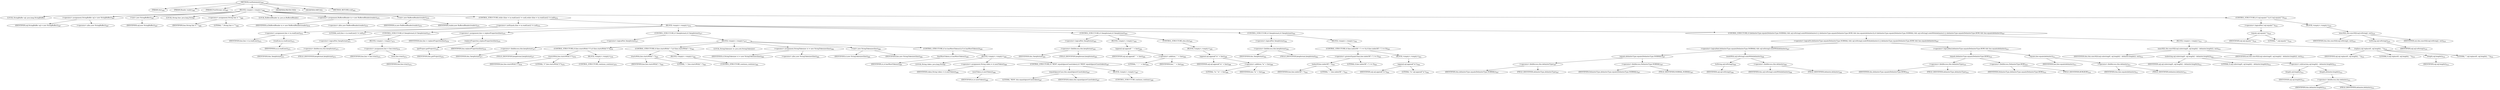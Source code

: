 digraph "runStatements" {  
"771" [label = <(METHOD,runStatements)<SUB>465</SUB>> ]
"54" [label = <(PARAM,this)<SUB>465</SUB>> ]
"772" [label = <(PARAM,Reader reader)<SUB>465</SUB>> ]
"773" [label = <(PARAM,PrintStream out)<SUB>465</SUB>> ]
"774" [label = <(BLOCK,&lt;empty&gt;,&lt;empty&gt;)<SUB>466</SUB>> ]
"50" [label = <(LOCAL,StringBuffer sql: java.lang.StringBuffer)> ]
"775" [label = <(&lt;operator&gt;.assignment,StringBuffer sql = new StringBuffer())<SUB>467</SUB>> ]
"776" [label = <(IDENTIFIER,sql,StringBuffer sql = new StringBuffer())<SUB>467</SUB>> ]
"777" [label = <(&lt;operator&gt;.alloc,new StringBuffer())<SUB>467</SUB>> ]
"778" [label = <(&lt;init&gt;,new StringBuffer())<SUB>467</SUB>> ]
"49" [label = <(IDENTIFIER,sql,new StringBuffer())<SUB>467</SUB>> ]
"779" [label = <(LOCAL,String line: java.lang.String)> ]
"780" [label = <(&lt;operator&gt;.assignment,String line = &quot;&quot;)<SUB>468</SUB>> ]
"781" [label = <(IDENTIFIER,line,String line = &quot;&quot;)<SUB>468</SUB>> ]
"782" [label = <(LITERAL,&quot;&quot;,String line = &quot;&quot;)<SUB>468</SUB>> ]
"52" [label = <(LOCAL,BufferedReader in: java.io.BufferedReader)> ]
"783" [label = <(&lt;operator&gt;.assignment,BufferedReader in = new BufferedReader(reader))<SUB>470</SUB>> ]
"784" [label = <(IDENTIFIER,in,BufferedReader in = new BufferedReader(reader))<SUB>470</SUB>> ]
"785" [label = <(&lt;operator&gt;.alloc,new BufferedReader(reader))<SUB>470</SUB>> ]
"786" [label = <(&lt;init&gt;,new BufferedReader(reader))<SUB>470</SUB>> ]
"51" [label = <(IDENTIFIER,in,new BufferedReader(reader))<SUB>470</SUB>> ]
"787" [label = <(IDENTIFIER,reader,new BufferedReader(reader))<SUB>470</SUB>> ]
"788" [label = <(CONTROL_STRUCTURE,while ((line = in.readLine()) != null),while ((line = in.readLine()) != null))<SUB>472</SUB>> ]
"789" [label = <(&lt;operator&gt;.notEquals,(line = in.readLine()) != null)<SUB>472</SUB>> ]
"790" [label = <(&lt;operator&gt;.assignment,line = in.readLine())<SUB>472</SUB>> ]
"791" [label = <(IDENTIFIER,line,line = in.readLine())<SUB>472</SUB>> ]
"792" [label = <(readLine,in.readLine())<SUB>472</SUB>> ]
"793" [label = <(IDENTIFIER,in,in.readLine())<SUB>472</SUB>> ]
"794" [label = <(LITERAL,null,(line = in.readLine()) != null)<SUB>472</SUB>> ]
"795" [label = <(BLOCK,&lt;empty&gt;,&lt;empty&gt;)<SUB>472</SUB>> ]
"796" [label = <(CONTROL_STRUCTURE,if (!keepformat),if (!keepformat))<SUB>473</SUB>> ]
"797" [label = <(&lt;operator&gt;.logicalNot,!keepformat)<SUB>473</SUB>> ]
"798" [label = <(&lt;operator&gt;.fieldAccess,this.keepformat)<SUB>473</SUB>> ]
"799" [label = <(IDENTIFIER,this,!keepformat)<SUB>473</SUB>> ]
"800" [label = <(FIELD_IDENTIFIER,keepformat,keepformat)<SUB>473</SUB>> ]
"801" [label = <(BLOCK,&lt;empty&gt;,&lt;empty&gt;)<SUB>473</SUB>> ]
"802" [label = <(&lt;operator&gt;.assignment,line = line.trim())<SUB>474</SUB>> ]
"803" [label = <(IDENTIFIER,line,line = line.trim())<SUB>474</SUB>> ]
"804" [label = <(trim,line.trim())<SUB>474</SUB>> ]
"805" [label = <(IDENTIFIER,line,line.trim())<SUB>474</SUB>> ]
"806" [label = <(&lt;operator&gt;.assignment,line = replaceProperties(line))<SUB>476</SUB>> ]
"807" [label = <(IDENTIFIER,line,line = replaceProperties(line))<SUB>476</SUB>> ]
"808" [label = <(replaceProperties,replaceProperties(line))<SUB>476</SUB>> ]
"809" [label = <(getProject,getProject())<SUB>476</SUB>> ]
"53" [label = <(IDENTIFIER,this,getProject())<SUB>476</SUB>> ]
"810" [label = <(IDENTIFIER,line,replaceProperties(line))<SUB>476</SUB>> ]
"811" [label = <(CONTROL_STRUCTURE,if (!keepformat),if (!keepformat))<SUB>477</SUB>> ]
"812" [label = <(&lt;operator&gt;.logicalNot,!keepformat)<SUB>477</SUB>> ]
"813" [label = <(&lt;operator&gt;.fieldAccess,this.keepformat)<SUB>477</SUB>> ]
"814" [label = <(IDENTIFIER,this,!keepformat)<SUB>477</SUB>> ]
"815" [label = <(FIELD_IDENTIFIER,keepformat,keepformat)<SUB>477</SUB>> ]
"816" [label = <(BLOCK,&lt;empty&gt;,&lt;empty&gt;)<SUB>477</SUB>> ]
"817" [label = <(CONTROL_STRUCTURE,if (line.startsWith(&quot;//&quot;)),if (line.startsWith(&quot;//&quot;)))<SUB>478</SUB>> ]
"818" [label = <(startsWith,line.startsWith(&quot;//&quot;))<SUB>478</SUB>> ]
"819" [label = <(IDENTIFIER,line,line.startsWith(&quot;//&quot;))<SUB>478</SUB>> ]
"820" [label = <(LITERAL,&quot;//&quot;,line.startsWith(&quot;//&quot;))<SUB>478</SUB>> ]
"821" [label = <(BLOCK,&lt;empty&gt;,&lt;empty&gt;)<SUB>478</SUB>> ]
"822" [label = <(CONTROL_STRUCTURE,continue;,continue;)<SUB>479</SUB>> ]
"823" [label = <(CONTROL_STRUCTURE,if (line.startsWith(&quot;--&quot;)),if (line.startsWith(&quot;--&quot;)))<SUB>481</SUB>> ]
"824" [label = <(startsWith,line.startsWith(&quot;--&quot;))<SUB>481</SUB>> ]
"825" [label = <(IDENTIFIER,line,line.startsWith(&quot;--&quot;))<SUB>481</SUB>> ]
"826" [label = <(LITERAL,&quot;--&quot;,line.startsWith(&quot;--&quot;))<SUB>481</SUB>> ]
"827" [label = <(BLOCK,&lt;empty&gt;,&lt;empty&gt;)<SUB>481</SUB>> ]
"828" [label = <(CONTROL_STRUCTURE,continue;,continue;)<SUB>482</SUB>> ]
"56" [label = <(LOCAL,StringTokenizer st: java.util.StringTokenizer)> ]
"829" [label = <(&lt;operator&gt;.assignment,StringTokenizer st = new StringTokenizer(line))<SUB>484</SUB>> ]
"830" [label = <(IDENTIFIER,st,StringTokenizer st = new StringTokenizer(line))<SUB>484</SUB>> ]
"831" [label = <(&lt;operator&gt;.alloc,new StringTokenizer(line))<SUB>484</SUB>> ]
"832" [label = <(&lt;init&gt;,new StringTokenizer(line))<SUB>484</SUB>> ]
"55" [label = <(IDENTIFIER,st,new StringTokenizer(line))<SUB>484</SUB>> ]
"833" [label = <(IDENTIFIER,line,new StringTokenizer(line))<SUB>484</SUB>> ]
"834" [label = <(CONTROL_STRUCTURE,if (st.hasMoreTokens()),if (st.hasMoreTokens()))<SUB>485</SUB>> ]
"835" [label = <(hasMoreTokens,st.hasMoreTokens())<SUB>485</SUB>> ]
"836" [label = <(IDENTIFIER,st,st.hasMoreTokens())<SUB>485</SUB>> ]
"837" [label = <(BLOCK,&lt;empty&gt;,&lt;empty&gt;)<SUB>485</SUB>> ]
"838" [label = <(LOCAL,String token: java.lang.String)> ]
"839" [label = <(&lt;operator&gt;.assignment,String token = st.nextToken())<SUB>486</SUB>> ]
"840" [label = <(IDENTIFIER,token,String token = st.nextToken())<SUB>486</SUB>> ]
"841" [label = <(nextToken,st.nextToken())<SUB>486</SUB>> ]
"842" [label = <(IDENTIFIER,st,st.nextToken())<SUB>486</SUB>> ]
"843" [label = <(CONTROL_STRUCTURE,if (&quot;REM&quot;.equalsIgnoreCase(token)),if (&quot;REM&quot;.equalsIgnoreCase(token)))<SUB>487</SUB>> ]
"844" [label = <(equalsIgnoreCase,this.equalsIgnoreCase(token))<SUB>487</SUB>> ]
"845" [label = <(LITERAL,&quot;REM&quot;,this.equalsIgnoreCase(token))<SUB>487</SUB>> ]
"846" [label = <(IDENTIFIER,token,this.equalsIgnoreCase(token))<SUB>487</SUB>> ]
"847" [label = <(BLOCK,&lt;empty&gt;,&lt;empty&gt;)<SUB>487</SUB>> ]
"848" [label = <(CONTROL_STRUCTURE,continue;,continue;)<SUB>488</SUB>> ]
"849" [label = <(CONTROL_STRUCTURE,if (!keepformat),if (!keepformat))<SUB>493</SUB>> ]
"850" [label = <(&lt;operator&gt;.logicalNot,!keepformat)<SUB>493</SUB>> ]
"851" [label = <(&lt;operator&gt;.fieldAccess,this.keepformat)<SUB>493</SUB>> ]
"852" [label = <(IDENTIFIER,this,!keepformat)<SUB>493</SUB>> ]
"853" [label = <(FIELD_IDENTIFIER,keepformat,keepformat)<SUB>493</SUB>> ]
"854" [label = <(BLOCK,&lt;empty&gt;,&lt;empty&gt;)<SUB>493</SUB>> ]
"855" [label = <(append,sql.append(&quot; &quot; + line))<SUB>494</SUB>> ]
"856" [label = <(IDENTIFIER,sql,sql.append(&quot; &quot; + line))<SUB>494</SUB>> ]
"857" [label = <(&lt;operator&gt;.addition,&quot; &quot; + line)<SUB>494</SUB>> ]
"858" [label = <(LITERAL,&quot; &quot;,&quot; &quot; + line)<SUB>494</SUB>> ]
"859" [label = <(IDENTIFIER,line,&quot; &quot; + line)<SUB>494</SUB>> ]
"860" [label = <(CONTROL_STRUCTURE,else,else)<SUB>495</SUB>> ]
"861" [label = <(BLOCK,&lt;empty&gt;,&lt;empty&gt;)<SUB>495</SUB>> ]
"862" [label = <(append,sql.append(&quot;\n&quot; + line))<SUB>496</SUB>> ]
"863" [label = <(IDENTIFIER,sql,sql.append(&quot;\n&quot; + line))<SUB>496</SUB>> ]
"864" [label = <(&lt;operator&gt;.addition,&quot;\n&quot; + line)<SUB>496</SUB>> ]
"865" [label = <(LITERAL,&quot;\n&quot;,&quot;\n&quot; + line)<SUB>496</SUB>> ]
"866" [label = <(IDENTIFIER,line,&quot;\n&quot; + line)<SUB>496</SUB>> ]
"867" [label = <(CONTROL_STRUCTURE,if (!keepformat),if (!keepformat))<SUB>502</SUB>> ]
"868" [label = <(&lt;operator&gt;.logicalNot,!keepformat)<SUB>502</SUB>> ]
"869" [label = <(&lt;operator&gt;.fieldAccess,this.keepformat)<SUB>502</SUB>> ]
"870" [label = <(IDENTIFIER,this,!keepformat)<SUB>502</SUB>> ]
"871" [label = <(FIELD_IDENTIFIER,keepformat,keepformat)<SUB>502</SUB>> ]
"872" [label = <(BLOCK,&lt;empty&gt;,&lt;empty&gt;)<SUB>502</SUB>> ]
"873" [label = <(CONTROL_STRUCTURE,if (line.indexOf(&quot;--&quot;) &gt;= 0),if (line.indexOf(&quot;--&quot;) &gt;= 0))<SUB>503</SUB>> ]
"874" [label = <(&lt;operator&gt;.greaterEqualsThan,line.indexOf(&quot;--&quot;) &gt;= 0)<SUB>503</SUB>> ]
"875" [label = <(indexOf,line.indexOf(&quot;--&quot;))<SUB>503</SUB>> ]
"876" [label = <(IDENTIFIER,line,line.indexOf(&quot;--&quot;))<SUB>503</SUB>> ]
"877" [label = <(LITERAL,&quot;--&quot;,line.indexOf(&quot;--&quot;))<SUB>503</SUB>> ]
"878" [label = <(LITERAL,0,line.indexOf(&quot;--&quot;) &gt;= 0)<SUB>503</SUB>> ]
"879" [label = <(BLOCK,&lt;empty&gt;,&lt;empty&gt;)<SUB>503</SUB>> ]
"880" [label = <(append,sql.append(&quot;\n&quot;))<SUB>504</SUB>> ]
"881" [label = <(IDENTIFIER,sql,sql.append(&quot;\n&quot;))<SUB>504</SUB>> ]
"882" [label = <(LITERAL,&quot;\n&quot;,sql.append(&quot;\n&quot;))<SUB>504</SUB>> ]
"883" [label = <(CONTROL_STRUCTURE,if ((delimiterType.equals(DelimiterType.NORMAL) &amp;&amp; sql.toString().endsWith(delimiter)) || (delimiterType.equals(DelimiterType.ROW) &amp;&amp; line.equals(delimiter))),if ((delimiterType.equals(DelimiterType.NORMAL) &amp;&amp; sql.toString().endsWith(delimiter)) || (delimiterType.equals(DelimiterType.ROW) &amp;&amp; line.equals(delimiter))))<SUB>507</SUB>> ]
"884" [label = <(&lt;operator&gt;.logicalOr,(delimiterType.equals(DelimiterType.NORMAL) &amp;&amp; sql.toString().endsWith(delimiter)) || (delimiterType.equals(DelimiterType.ROW) &amp;&amp; line.equals(delimiter)))<SUB>507</SUB>> ]
"885" [label = <(&lt;operator&gt;.logicalAnd,delimiterType.equals(DelimiterType.NORMAL) &amp;&amp; sql.toString().endsWith(delimiter))<SUB>507</SUB>> ]
"886" [label = <(equals,delimiterType.equals(DelimiterType.NORMAL))<SUB>507</SUB>> ]
"887" [label = <(&lt;operator&gt;.fieldAccess,this.delimiterType)<SUB>507</SUB>> ]
"888" [label = <(IDENTIFIER,this,delimiterType.equals(DelimiterType.NORMAL))<SUB>507</SUB>> ]
"889" [label = <(FIELD_IDENTIFIER,delimiterType,delimiterType)<SUB>507</SUB>> ]
"890" [label = <(&lt;operator&gt;.fieldAccess,DelimiterType.NORMAL)<SUB>507</SUB>> ]
"891" [label = <(IDENTIFIER,DelimiterType,delimiterType.equals(DelimiterType.NORMAL))<SUB>507</SUB>> ]
"892" [label = <(FIELD_IDENTIFIER,NORMAL,NORMAL)<SUB>507</SUB>> ]
"893" [label = <(endsWith,sql.toString().endsWith(delimiter))<SUB>508</SUB>> ]
"894" [label = <(toString,sql.toString())<SUB>508</SUB>> ]
"895" [label = <(IDENTIFIER,sql,sql.toString())<SUB>508</SUB>> ]
"896" [label = <(&lt;operator&gt;.fieldAccess,this.delimiter)<SUB>508</SUB>> ]
"897" [label = <(IDENTIFIER,this,sql.toString().endsWith(delimiter))<SUB>508</SUB>> ]
"898" [label = <(FIELD_IDENTIFIER,delimiter,delimiter)<SUB>508</SUB>> ]
"899" [label = <(&lt;operator&gt;.logicalAnd,delimiterType.equals(DelimiterType.ROW) &amp;&amp; line.equals(delimiter))<SUB>510</SUB>> ]
"900" [label = <(equals,delimiterType.equals(DelimiterType.ROW))<SUB>510</SUB>> ]
"901" [label = <(&lt;operator&gt;.fieldAccess,this.delimiterType)<SUB>510</SUB>> ]
"902" [label = <(IDENTIFIER,this,delimiterType.equals(DelimiterType.ROW))<SUB>510</SUB>> ]
"903" [label = <(FIELD_IDENTIFIER,delimiterType,delimiterType)<SUB>510</SUB>> ]
"904" [label = <(&lt;operator&gt;.fieldAccess,DelimiterType.ROW)<SUB>510</SUB>> ]
"905" [label = <(IDENTIFIER,DelimiterType,delimiterType.equals(DelimiterType.ROW))<SUB>510</SUB>> ]
"906" [label = <(FIELD_IDENTIFIER,ROW,ROW)<SUB>510</SUB>> ]
"907" [label = <(equals,line.equals(delimiter))<SUB>511</SUB>> ]
"908" [label = <(IDENTIFIER,line,line.equals(delimiter))<SUB>511</SUB>> ]
"909" [label = <(&lt;operator&gt;.fieldAccess,this.delimiter)<SUB>511</SUB>> ]
"910" [label = <(IDENTIFIER,this,line.equals(delimiter))<SUB>511</SUB>> ]
"911" [label = <(FIELD_IDENTIFIER,delimiter,delimiter)<SUB>511</SUB>> ]
"912" [label = <(BLOCK,&lt;empty&gt;,&lt;empty&gt;)<SUB>511</SUB>> ]
"913" [label = <(execSQL,this.execSQL(sql.substring(0, sql.length() - delimiter.length()), out))<SUB>512</SUB>> ]
"57" [label = <(IDENTIFIER,this,this.execSQL(sql.substring(0, sql.length() - delimiter.length()), out))<SUB>512</SUB>> ]
"914" [label = <(substring,sql.substring(0, sql.length() - delimiter.length()))<SUB>512</SUB>> ]
"915" [label = <(IDENTIFIER,sql,sql.substring(0, sql.length() - delimiter.length()))<SUB>512</SUB>> ]
"916" [label = <(LITERAL,0,sql.substring(0, sql.length() - delimiter.length()))<SUB>512</SUB>> ]
"917" [label = <(&lt;operator&gt;.subtraction,sql.length() - delimiter.length())<SUB>512</SUB>> ]
"918" [label = <(length,sql.length())<SUB>512</SUB>> ]
"919" [label = <(IDENTIFIER,sql,sql.length())<SUB>512</SUB>> ]
"920" [label = <(length,delimiter.length())<SUB>512</SUB>> ]
"921" [label = <(&lt;operator&gt;.fieldAccess,this.delimiter)<SUB>512</SUB>> ]
"922" [label = <(IDENTIFIER,this,delimiter.length())<SUB>512</SUB>> ]
"923" [label = <(FIELD_IDENTIFIER,delimiter,delimiter)<SUB>512</SUB>> ]
"924" [label = <(IDENTIFIER,out,this.execSQL(sql.substring(0, sql.length() - delimiter.length()), out))<SUB>513</SUB>> ]
"925" [label = <(replace,sql.replace(0, sql.length(), &quot;&quot;))<SUB>514</SUB>> ]
"926" [label = <(IDENTIFIER,sql,sql.replace(0, sql.length(), &quot;&quot;))<SUB>514</SUB>> ]
"927" [label = <(LITERAL,0,sql.replace(0, sql.length(), &quot;&quot;))<SUB>514</SUB>> ]
"928" [label = <(length,sql.length())<SUB>514</SUB>> ]
"929" [label = <(IDENTIFIER,sql,sql.length())<SUB>514</SUB>> ]
"930" [label = <(LITERAL,&quot;&quot;,sql.replace(0, sql.length(), &quot;&quot;))<SUB>514</SUB>> ]
"931" [label = <(CONTROL_STRUCTURE,if (!sql.equals(&quot;&quot;)),if (!sql.equals(&quot;&quot;)))<SUB>518</SUB>> ]
"932" [label = <(&lt;operator&gt;.logicalNot,!sql.equals(&quot;&quot;))<SUB>518</SUB>> ]
"933" [label = <(equals,sql.equals(&quot;&quot;))<SUB>518</SUB>> ]
"934" [label = <(IDENTIFIER,sql,sql.equals(&quot;&quot;))<SUB>518</SUB>> ]
"935" [label = <(LITERAL,&quot;&quot;,sql.equals(&quot;&quot;))<SUB>518</SUB>> ]
"936" [label = <(BLOCK,&lt;empty&gt;,&lt;empty&gt;)<SUB>518</SUB>> ]
"937" [label = <(execSQL,this.execSQL(sql.toString(), out))<SUB>519</SUB>> ]
"58" [label = <(IDENTIFIER,this,this.execSQL(sql.toString(), out))<SUB>519</SUB>> ]
"938" [label = <(toString,sql.toString())<SUB>519</SUB>> ]
"939" [label = <(IDENTIFIER,sql,sql.toString())<SUB>519</SUB>> ]
"940" [label = <(IDENTIFIER,out,this.execSQL(sql.toString(), out))<SUB>519</SUB>> ]
"941" [label = <(MODIFIER,PROTECTED)> ]
"942" [label = <(MODIFIER,VIRTUAL)> ]
"943" [label = <(METHOD_RETURN,void)<SUB>465</SUB>> ]
  "771" -> "54" 
  "771" -> "772" 
  "771" -> "773" 
  "771" -> "774" 
  "771" -> "941" 
  "771" -> "942" 
  "771" -> "943" 
  "774" -> "50" 
  "774" -> "775" 
  "774" -> "778" 
  "774" -> "779" 
  "774" -> "780" 
  "774" -> "52" 
  "774" -> "783" 
  "774" -> "786" 
  "774" -> "788" 
  "774" -> "931" 
  "775" -> "776" 
  "775" -> "777" 
  "778" -> "49" 
  "780" -> "781" 
  "780" -> "782" 
  "783" -> "784" 
  "783" -> "785" 
  "786" -> "51" 
  "786" -> "787" 
  "788" -> "789" 
  "788" -> "795" 
  "789" -> "790" 
  "789" -> "794" 
  "790" -> "791" 
  "790" -> "792" 
  "792" -> "793" 
  "795" -> "796" 
  "795" -> "806" 
  "795" -> "811" 
  "795" -> "849" 
  "795" -> "867" 
  "795" -> "883" 
  "796" -> "797" 
  "796" -> "801" 
  "797" -> "798" 
  "798" -> "799" 
  "798" -> "800" 
  "801" -> "802" 
  "802" -> "803" 
  "802" -> "804" 
  "804" -> "805" 
  "806" -> "807" 
  "806" -> "808" 
  "808" -> "809" 
  "808" -> "810" 
  "809" -> "53" 
  "811" -> "812" 
  "811" -> "816" 
  "812" -> "813" 
  "813" -> "814" 
  "813" -> "815" 
  "816" -> "817" 
  "816" -> "823" 
  "816" -> "56" 
  "816" -> "829" 
  "816" -> "832" 
  "816" -> "834" 
  "817" -> "818" 
  "817" -> "821" 
  "818" -> "819" 
  "818" -> "820" 
  "821" -> "822" 
  "823" -> "824" 
  "823" -> "827" 
  "824" -> "825" 
  "824" -> "826" 
  "827" -> "828" 
  "829" -> "830" 
  "829" -> "831" 
  "832" -> "55" 
  "832" -> "833" 
  "834" -> "835" 
  "834" -> "837" 
  "835" -> "836" 
  "837" -> "838" 
  "837" -> "839" 
  "837" -> "843" 
  "839" -> "840" 
  "839" -> "841" 
  "841" -> "842" 
  "843" -> "844" 
  "843" -> "847" 
  "844" -> "845" 
  "844" -> "846" 
  "847" -> "848" 
  "849" -> "850" 
  "849" -> "854" 
  "849" -> "860" 
  "850" -> "851" 
  "851" -> "852" 
  "851" -> "853" 
  "854" -> "855" 
  "855" -> "856" 
  "855" -> "857" 
  "857" -> "858" 
  "857" -> "859" 
  "860" -> "861" 
  "861" -> "862" 
  "862" -> "863" 
  "862" -> "864" 
  "864" -> "865" 
  "864" -> "866" 
  "867" -> "868" 
  "867" -> "872" 
  "868" -> "869" 
  "869" -> "870" 
  "869" -> "871" 
  "872" -> "873" 
  "873" -> "874" 
  "873" -> "879" 
  "874" -> "875" 
  "874" -> "878" 
  "875" -> "876" 
  "875" -> "877" 
  "879" -> "880" 
  "880" -> "881" 
  "880" -> "882" 
  "883" -> "884" 
  "883" -> "912" 
  "884" -> "885" 
  "884" -> "899" 
  "885" -> "886" 
  "885" -> "893" 
  "886" -> "887" 
  "886" -> "890" 
  "887" -> "888" 
  "887" -> "889" 
  "890" -> "891" 
  "890" -> "892" 
  "893" -> "894" 
  "893" -> "896" 
  "894" -> "895" 
  "896" -> "897" 
  "896" -> "898" 
  "899" -> "900" 
  "899" -> "907" 
  "900" -> "901" 
  "900" -> "904" 
  "901" -> "902" 
  "901" -> "903" 
  "904" -> "905" 
  "904" -> "906" 
  "907" -> "908" 
  "907" -> "909" 
  "909" -> "910" 
  "909" -> "911" 
  "912" -> "913" 
  "912" -> "925" 
  "913" -> "57" 
  "913" -> "914" 
  "913" -> "924" 
  "914" -> "915" 
  "914" -> "916" 
  "914" -> "917" 
  "917" -> "918" 
  "917" -> "920" 
  "918" -> "919" 
  "920" -> "921" 
  "921" -> "922" 
  "921" -> "923" 
  "925" -> "926" 
  "925" -> "927" 
  "925" -> "928" 
  "925" -> "930" 
  "928" -> "929" 
  "931" -> "932" 
  "931" -> "936" 
  "932" -> "933" 
  "933" -> "934" 
  "933" -> "935" 
  "936" -> "937" 
  "937" -> "58" 
  "937" -> "938" 
  "937" -> "940" 
  "938" -> "939" 
}
